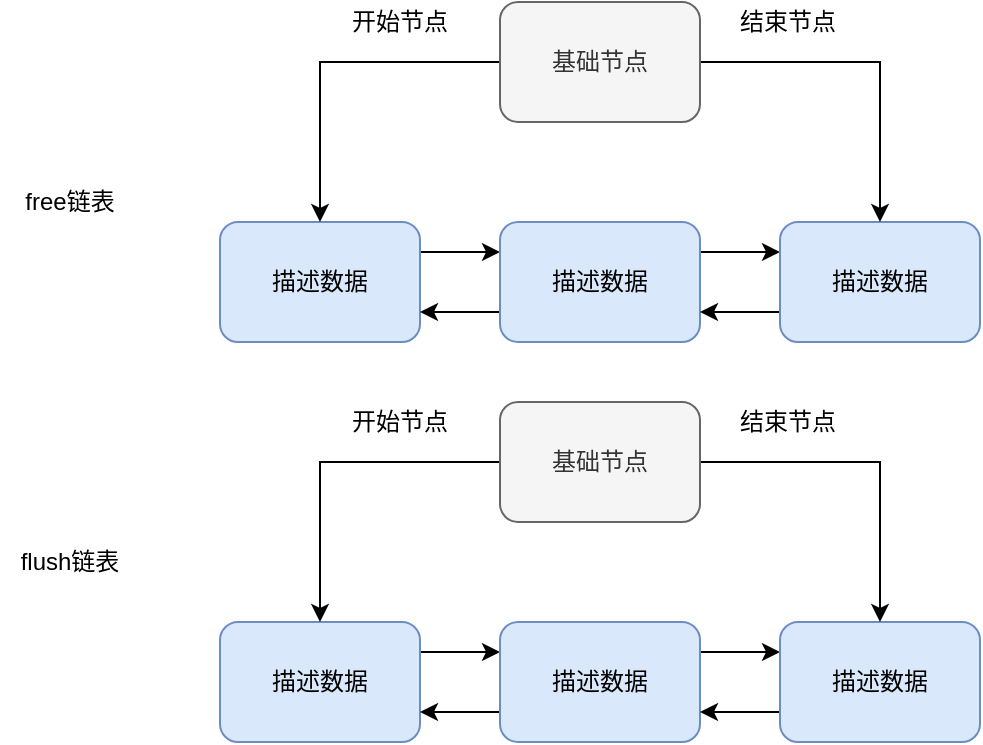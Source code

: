 <mxfile version="14.7.6" type="github">
  <diagram id="uYfKUoXyZ9rEXTvJIFga" name="Page-1">
    <mxGraphModel dx="946" dy="539" grid="1" gridSize="10" guides="1" tooltips="1" connect="1" arrows="1" fold="1" page="1" pageScale="1" pageWidth="827" pageHeight="1169" math="0" shadow="0">
      <root>
        <mxCell id="0" />
        <mxCell id="1" parent="0" />
        <mxCell id="MhhA_x5xzs-FYC7zyUvU-4" style="edgeStyle=orthogonalEdgeStyle;rounded=0;orthogonalLoop=1;jettySize=auto;html=1;exitX=1;exitY=0.25;exitDx=0;exitDy=0;entryX=0;entryY=0.25;entryDx=0;entryDy=0;" edge="1" parent="1" source="MhhA_x5xzs-FYC7zyUvU-1" target="MhhA_x5xzs-FYC7zyUvU-2">
          <mxGeometry relative="1" as="geometry" />
        </mxCell>
        <mxCell id="MhhA_x5xzs-FYC7zyUvU-1" value="描述数据" style="rounded=1;whiteSpace=wrap;html=1;fillColor=#dae8fc;strokeColor=#6c8ebf;" vertex="1" parent="1">
          <mxGeometry x="160" y="190" width="100" height="60" as="geometry" />
        </mxCell>
        <mxCell id="MhhA_x5xzs-FYC7zyUvU-5" style="edgeStyle=orthogonalEdgeStyle;rounded=0;orthogonalLoop=1;jettySize=auto;html=1;exitX=1;exitY=0.25;exitDx=0;exitDy=0;entryX=0;entryY=0.25;entryDx=0;entryDy=0;" edge="1" parent="1" source="MhhA_x5xzs-FYC7zyUvU-2" target="MhhA_x5xzs-FYC7zyUvU-3">
          <mxGeometry relative="1" as="geometry" />
        </mxCell>
        <mxCell id="MhhA_x5xzs-FYC7zyUvU-7" style="edgeStyle=orthogonalEdgeStyle;rounded=0;orthogonalLoop=1;jettySize=auto;html=1;exitX=0;exitY=0.75;exitDx=0;exitDy=0;entryX=1;entryY=0.75;entryDx=0;entryDy=0;" edge="1" parent="1" source="MhhA_x5xzs-FYC7zyUvU-2" target="MhhA_x5xzs-FYC7zyUvU-1">
          <mxGeometry relative="1" as="geometry" />
        </mxCell>
        <mxCell id="MhhA_x5xzs-FYC7zyUvU-2" value="描述数据" style="rounded=1;whiteSpace=wrap;html=1;fillColor=#dae8fc;strokeColor=#6c8ebf;" vertex="1" parent="1">
          <mxGeometry x="300" y="190" width="100" height="60" as="geometry" />
        </mxCell>
        <mxCell id="MhhA_x5xzs-FYC7zyUvU-6" style="edgeStyle=orthogonalEdgeStyle;rounded=0;orthogonalLoop=1;jettySize=auto;html=1;exitX=0;exitY=0.75;exitDx=0;exitDy=0;entryX=1;entryY=0.75;entryDx=0;entryDy=0;" edge="1" parent="1" source="MhhA_x5xzs-FYC7zyUvU-3" target="MhhA_x5xzs-FYC7zyUvU-2">
          <mxGeometry relative="1" as="geometry" />
        </mxCell>
        <mxCell id="MhhA_x5xzs-FYC7zyUvU-3" value="描述数据" style="rounded=1;whiteSpace=wrap;html=1;fillColor=#dae8fc;strokeColor=#6c8ebf;" vertex="1" parent="1">
          <mxGeometry x="440" y="190" width="100" height="60" as="geometry" />
        </mxCell>
        <mxCell id="MhhA_x5xzs-FYC7zyUvU-9" style="edgeStyle=orthogonalEdgeStyle;rounded=0;orthogonalLoop=1;jettySize=auto;html=1;exitX=0;exitY=0.5;exitDx=0;exitDy=0;entryX=0.5;entryY=0;entryDx=0;entryDy=0;" edge="1" parent="1" source="MhhA_x5xzs-FYC7zyUvU-8" target="MhhA_x5xzs-FYC7zyUvU-1">
          <mxGeometry relative="1" as="geometry" />
        </mxCell>
        <mxCell id="MhhA_x5xzs-FYC7zyUvU-10" style="edgeStyle=orthogonalEdgeStyle;rounded=0;orthogonalLoop=1;jettySize=auto;html=1;exitX=1;exitY=0.5;exitDx=0;exitDy=0;entryX=0.5;entryY=0;entryDx=0;entryDy=0;" edge="1" parent="1" source="MhhA_x5xzs-FYC7zyUvU-8" target="MhhA_x5xzs-FYC7zyUvU-3">
          <mxGeometry relative="1" as="geometry" />
        </mxCell>
        <mxCell id="MhhA_x5xzs-FYC7zyUvU-8" value="基础节点" style="rounded=1;whiteSpace=wrap;html=1;fillColor=#f5f5f5;strokeColor=#666666;fontColor=#333333;" vertex="1" parent="1">
          <mxGeometry x="300" y="80" width="100" height="60" as="geometry" />
        </mxCell>
        <mxCell id="MhhA_x5xzs-FYC7zyUvU-12" value="开始节点" style="text;html=1;strokeColor=none;fillColor=none;align=center;verticalAlign=middle;whiteSpace=wrap;rounded=0;" vertex="1" parent="1">
          <mxGeometry x="220" y="80" width="60" height="20" as="geometry" />
        </mxCell>
        <mxCell id="MhhA_x5xzs-FYC7zyUvU-13" value="结束节点" style="text;html=1;strokeColor=none;fillColor=none;align=center;verticalAlign=middle;whiteSpace=wrap;rounded=0;" vertex="1" parent="1">
          <mxGeometry x="414" y="80" width="60" height="20" as="geometry" />
        </mxCell>
        <mxCell id="MhhA_x5xzs-FYC7zyUvU-14" value="free链表" style="text;html=1;strokeColor=none;fillColor=none;align=center;verticalAlign=middle;whiteSpace=wrap;rounded=0;" vertex="1" parent="1">
          <mxGeometry x="50" y="170" width="70" height="20" as="geometry" />
        </mxCell>
        <mxCell id="MhhA_x5xzs-FYC7zyUvU-15" style="edgeStyle=orthogonalEdgeStyle;rounded=0;orthogonalLoop=1;jettySize=auto;html=1;exitX=1;exitY=0.25;exitDx=0;exitDy=0;entryX=0;entryY=0.25;entryDx=0;entryDy=0;" edge="1" parent="1" source="MhhA_x5xzs-FYC7zyUvU-16" target="MhhA_x5xzs-FYC7zyUvU-19">
          <mxGeometry relative="1" as="geometry" />
        </mxCell>
        <mxCell id="MhhA_x5xzs-FYC7zyUvU-16" value="描述数据" style="rounded=1;whiteSpace=wrap;html=1;fillColor=#dae8fc;strokeColor=#6c8ebf;" vertex="1" parent="1">
          <mxGeometry x="160" y="390" width="100" height="60" as="geometry" />
        </mxCell>
        <mxCell id="MhhA_x5xzs-FYC7zyUvU-17" style="edgeStyle=orthogonalEdgeStyle;rounded=0;orthogonalLoop=1;jettySize=auto;html=1;exitX=1;exitY=0.25;exitDx=0;exitDy=0;entryX=0;entryY=0.25;entryDx=0;entryDy=0;" edge="1" parent="1" source="MhhA_x5xzs-FYC7zyUvU-19" target="MhhA_x5xzs-FYC7zyUvU-21">
          <mxGeometry relative="1" as="geometry" />
        </mxCell>
        <mxCell id="MhhA_x5xzs-FYC7zyUvU-18" style="edgeStyle=orthogonalEdgeStyle;rounded=0;orthogonalLoop=1;jettySize=auto;html=1;exitX=0;exitY=0.75;exitDx=0;exitDy=0;entryX=1;entryY=0.75;entryDx=0;entryDy=0;" edge="1" parent="1" source="MhhA_x5xzs-FYC7zyUvU-19" target="MhhA_x5xzs-FYC7zyUvU-16">
          <mxGeometry relative="1" as="geometry" />
        </mxCell>
        <mxCell id="MhhA_x5xzs-FYC7zyUvU-19" value="描述数据" style="rounded=1;whiteSpace=wrap;html=1;fillColor=#dae8fc;strokeColor=#6c8ebf;" vertex="1" parent="1">
          <mxGeometry x="300" y="390" width="100" height="60" as="geometry" />
        </mxCell>
        <mxCell id="MhhA_x5xzs-FYC7zyUvU-20" style="edgeStyle=orthogonalEdgeStyle;rounded=0;orthogonalLoop=1;jettySize=auto;html=1;exitX=0;exitY=0.75;exitDx=0;exitDy=0;entryX=1;entryY=0.75;entryDx=0;entryDy=0;" edge="1" parent="1" source="MhhA_x5xzs-FYC7zyUvU-21" target="MhhA_x5xzs-FYC7zyUvU-19">
          <mxGeometry relative="1" as="geometry" />
        </mxCell>
        <mxCell id="MhhA_x5xzs-FYC7zyUvU-21" value="描述数据" style="rounded=1;whiteSpace=wrap;html=1;fillColor=#dae8fc;strokeColor=#6c8ebf;" vertex="1" parent="1">
          <mxGeometry x="440" y="390" width="100" height="60" as="geometry" />
        </mxCell>
        <mxCell id="MhhA_x5xzs-FYC7zyUvU-22" style="edgeStyle=orthogonalEdgeStyle;rounded=0;orthogonalLoop=1;jettySize=auto;html=1;exitX=0;exitY=0.5;exitDx=0;exitDy=0;entryX=0.5;entryY=0;entryDx=0;entryDy=0;" edge="1" parent="1" source="MhhA_x5xzs-FYC7zyUvU-24" target="MhhA_x5xzs-FYC7zyUvU-16">
          <mxGeometry relative="1" as="geometry" />
        </mxCell>
        <mxCell id="MhhA_x5xzs-FYC7zyUvU-23" style="edgeStyle=orthogonalEdgeStyle;rounded=0;orthogonalLoop=1;jettySize=auto;html=1;exitX=1;exitY=0.5;exitDx=0;exitDy=0;entryX=0.5;entryY=0;entryDx=0;entryDy=0;" edge="1" parent="1" source="MhhA_x5xzs-FYC7zyUvU-24" target="MhhA_x5xzs-FYC7zyUvU-21">
          <mxGeometry relative="1" as="geometry" />
        </mxCell>
        <mxCell id="MhhA_x5xzs-FYC7zyUvU-24" value="基础节点" style="rounded=1;whiteSpace=wrap;html=1;fillColor=#f5f5f5;strokeColor=#666666;fontColor=#333333;" vertex="1" parent="1">
          <mxGeometry x="300" y="280" width="100" height="60" as="geometry" />
        </mxCell>
        <mxCell id="MhhA_x5xzs-FYC7zyUvU-25" value="开始节点" style="text;html=1;strokeColor=none;fillColor=none;align=center;verticalAlign=middle;whiteSpace=wrap;rounded=0;" vertex="1" parent="1">
          <mxGeometry x="220" y="280" width="60" height="20" as="geometry" />
        </mxCell>
        <mxCell id="MhhA_x5xzs-FYC7zyUvU-26" value="结束节点" style="text;html=1;strokeColor=none;fillColor=none;align=center;verticalAlign=middle;whiteSpace=wrap;rounded=0;" vertex="1" parent="1">
          <mxGeometry x="414" y="280" width="60" height="20" as="geometry" />
        </mxCell>
        <mxCell id="MhhA_x5xzs-FYC7zyUvU-27" value="flush链表" style="text;html=1;strokeColor=none;fillColor=none;align=center;verticalAlign=middle;whiteSpace=wrap;rounded=0;" vertex="1" parent="1">
          <mxGeometry x="50" y="350" width="70" height="20" as="geometry" />
        </mxCell>
      </root>
    </mxGraphModel>
  </diagram>
</mxfile>
